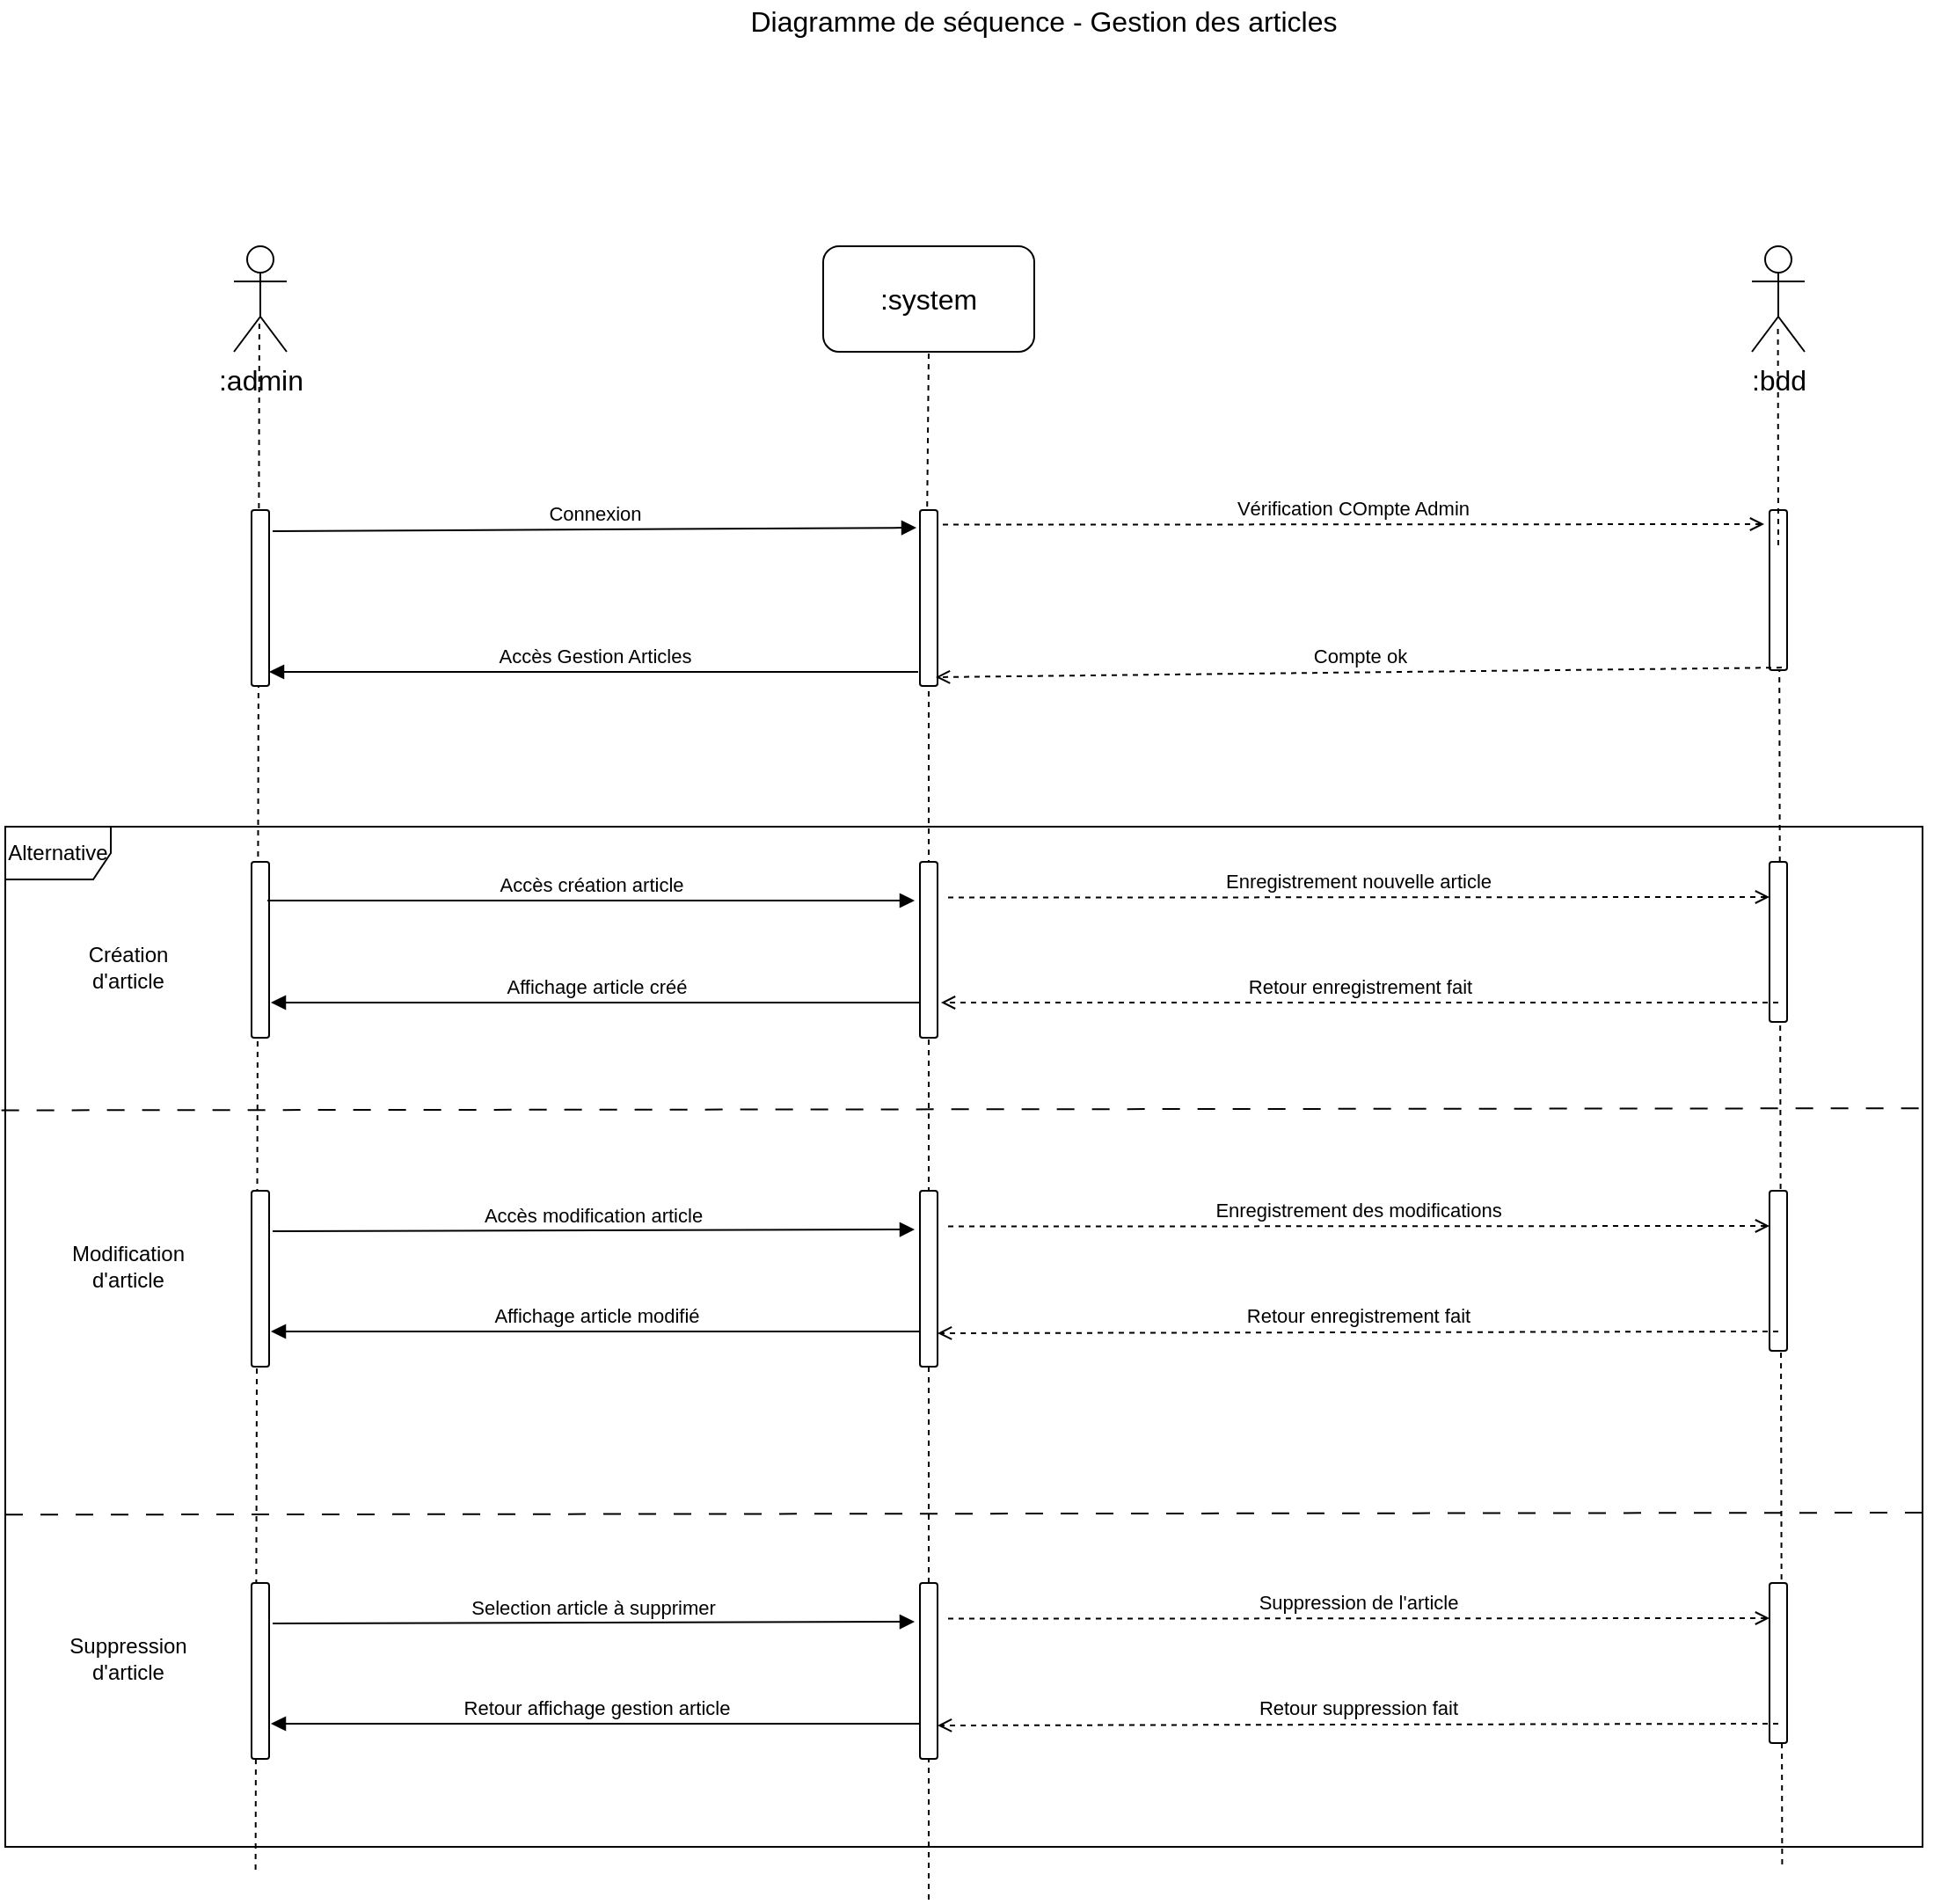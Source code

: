 <mxfile version="14.9.6" type="device"><diagram id="DASf90U16PybuAk900yl" name="Page-1"><mxGraphModel dx="2591" dy="822" grid="1" gridSize="10" guides="1" tooltips="1" connect="1" arrows="1" fold="1" page="1" pageScale="1" pageWidth="1169" pageHeight="827" math="0" shadow="0"><root><mxCell id="0"/><mxCell id="1" parent="0"/><mxCell id="O2BlkwnveokoV5UQZCzY-2" value="Diagramme de séquence - Gestion des articles" style="text;html=1;resizable=0;points=[];autosize=1;align=center;verticalAlign=top;spacingTop=-4;fontSize=16;" parent="1" vertex="1"><mxGeometry x="415" y="50" width="350" height="20" as="geometry"/></mxCell><mxCell id="O2BlkwnveokoV5UQZCzY-3" value=":admin" style="shape=umlActor;verticalLabelPosition=bottom;labelBackgroundColor=#ffffff;verticalAlign=top;html=1;shadow=0;strokeColor=#000000;gradientColor=none;fontSize=16;align=center;" parent="1" vertex="1"><mxGeometry x="130" y="190" width="30" height="60" as="geometry"/></mxCell><mxCell id="O2BlkwnveokoV5UQZCzY-5" value=":system" style="rounded=1;whiteSpace=wrap;html=1;shadow=0;labelBackgroundColor=#ffffff;strokeColor=#000000;gradientColor=none;fontSize=16;align=center;" parent="1" vertex="1"><mxGeometry x="465" y="190" width="120" height="60" as="geometry"/></mxCell><mxCell id="O2BlkwnveokoV5UQZCzY-6" value="" style="endArrow=none;dashed=1;html=1;fontSize=16;entryX=0.482;entryY=0.683;entryDx=0;entryDy=0;entryPerimeter=0;exitX=0.093;exitY=1.003;exitDx=0;exitDy=0;exitPerimeter=0;" parent="1" target="O2BlkwnveokoV5UQZCzY-3" edge="1"><mxGeometry width="50" height="50" relative="1" as="geometry"><mxPoint x="142.3" y="1112.97" as="sourcePoint"/><mxPoint x="90" y="610" as="targetPoint"/></mxGeometry></mxCell><mxCell id="O2BlkwnveokoV5UQZCzY-7" value="" style="endArrow=none;dashed=1;html=1;fontSize=16;entryX=0.5;entryY=1;entryDx=0;entryDy=0;exitX=0.31;exitY=1;exitDx=0;exitDy=0;exitPerimeter=0;" parent="1" source="xpg60Y4Sv5fNELi8Q7hi-9" target="O2BlkwnveokoV5UQZCzY-5" edge="1"><mxGeometry width="50" height="50" relative="1" as="geometry"><mxPoint x="151.2" y="642.88" as="sourcePoint"/><mxPoint x="380" y="291" as="targetPoint"/></mxGeometry></mxCell><mxCell id="O2BlkwnveokoV5UQZCzY-4" value=":bdd" style="shape=umlActor;verticalLabelPosition=bottom;labelBackgroundColor=#ffffff;verticalAlign=top;html=1;shadow=0;strokeColor=#000000;gradientColor=none;fontSize=16;align=center;" parent="1" vertex="1"><mxGeometry x="993" y="190" width="30" height="60" as="geometry"/></mxCell><mxCell id="xpg60Y4Sv5fNELi8Q7hi-9" value="" style="html=1;points=[];perimeter=orthogonalPerimeter;rounded=1;gradientColor=none;" parent="1" vertex="1"><mxGeometry x="520" y="340" width="10" height="100" as="geometry"/></mxCell><mxCell id="xpg60Y4Sv5fNELi8Q7hi-10" value="" style="endArrow=none;dashed=1;html=1;fontSize=16;entryX=0.5;entryY=1;entryDx=0;entryDy=0;" parent="1" target="xpg60Y4Sv5fNELi8Q7hi-9" edge="1"><mxGeometry width="50" height="50" relative="1" as="geometry"><mxPoint x="525" y="1130" as="sourcePoint"/><mxPoint x="380" y="250" as="targetPoint"/></mxGeometry></mxCell><mxCell id="xpg60Y4Sv5fNELi8Q7hi-2" value="Connexion" style="html=1;verticalAlign=bottom;endArrow=block;fontSize=11;entryX=-0.2;entryY=0.1;entryDx=0;entryDy=0;entryPerimeter=0;exitX=1.2;exitY=0.12;exitDx=0;exitDy=0;exitPerimeter=0;" parent="1" source="m9xmeyYo9bTi1PQHXDJ0-3" target="xpg60Y4Sv5fNELi8Q7hi-9" edge="1"><mxGeometry width="80" relative="1" as="geometry"><mxPoint x="170" y="350" as="sourcePoint"/><mxPoint x="380" y="351" as="targetPoint"/></mxGeometry></mxCell><mxCell id="xpg60Y4Sv5fNELi8Q7hi-13" value="" style="endArrow=none;dashed=1;html=1;fontSize=16;entryX=0.556;entryY=0.739;entryDx=0;entryDy=0;entryPerimeter=0;exitX=0.882;exitY=1;exitDx=0;exitDy=0;exitPerimeter=0;" parent="1" target="xpg60Y4Sv5fNELi8Q7hi-11" edge="1"><mxGeometry width="50" height="50" relative="1" as="geometry"><mxPoint x="1010.2" y="1110" as="sourcePoint"/><mxPoint x="1006.68" y="234.34" as="targetPoint"/></mxGeometry></mxCell><mxCell id="xpg60Y4Sv5fNELi8Q7hi-11" value="" style="html=1;points=[];perimeter=orthogonalPerimeter;rounded=1;gradientColor=none;" parent="1" vertex="1"><mxGeometry x="1003" y="340" width="10" height="91" as="geometry"/></mxCell><mxCell id="xpg60Y4Sv5fNELi8Q7hi-8" value="Vérification COmpte Admin" style="html=1;verticalAlign=bottom;endArrow=open;fontSize=11;dashed=1;endFill=0;exitX=1.3;exitY=0.083;exitDx=0;exitDy=0;exitPerimeter=0;" parent="1" source="xpg60Y4Sv5fNELi8Q7hi-9" edge="1"><mxGeometry width="80" relative="1" as="geometry"><mxPoint x="650" y="351.5" as="sourcePoint"/><mxPoint x="1000" y="348" as="targetPoint"/></mxGeometry></mxCell><mxCell id="xpg60Y4Sv5fNELi8Q7hi-14" value="Compte ok" style="html=1;verticalAlign=bottom;endArrow=open;fontSize=11;dashed=1;endFill=0;entryX=0.9;entryY=0.95;entryDx=0;entryDy=0;entryPerimeter=0;exitX=0.7;exitY=0.984;exitDx=0;exitDy=0;exitPerimeter=0;" parent="1" source="xpg60Y4Sv5fNELi8Q7hi-11" target="xpg60Y4Sv5fNELi8Q7hi-9" edge="1"><mxGeometry width="80" relative="1" as="geometry"><mxPoint x="930" y="430" as="sourcePoint"/><mxPoint x="386.68" y="429.56" as="targetPoint"/></mxGeometry></mxCell><mxCell id="xpg60Y4Sv5fNELi8Q7hi-15" value="Accès Gestion Articles" style="html=1;verticalAlign=bottom;endArrow=block;fontSize=11;entryX=1;entryY=0.92;entryDx=0;entryDy=0;entryPerimeter=0;" parent="1" target="m9xmeyYo9bTi1PQHXDJ0-3" edge="1"><mxGeometry width="80" relative="1" as="geometry"><mxPoint x="519" y="432" as="sourcePoint"/><mxPoint x="170" y="432" as="targetPoint"/></mxGeometry></mxCell><mxCell id="xpg60Y4Sv5fNELi8Q7hi-16" value="" style="endArrow=none;dashed=1;html=1;fontSize=16;entryX=0.493;entryY=0.739;entryDx=0;entryDy=0;entryPerimeter=0;" parent="1" target="O2BlkwnveokoV5UQZCzY-4" edge="1"><mxGeometry width="50" height="50" relative="1" as="geometry"><mxPoint x="1008" y="360" as="sourcePoint"/><mxPoint x="390" y="260" as="targetPoint"/></mxGeometry></mxCell><mxCell id="m9xmeyYo9bTi1PQHXDJ0-1" value="Alternative" style="shape=umlFrame;whiteSpace=wrap;html=1;" parent="1" vertex="1"><mxGeometry y="520" width="1090" height="580" as="geometry"/></mxCell><mxCell id="m9xmeyYo9bTi1PQHXDJ0-2" value="" style="endArrow=none;startArrow=none;endFill=0;startFill=0;endSize=8;html=1;verticalAlign=bottom;dashed=1;labelBackgroundColor=none;dashPattern=10 10;exitX=-0.002;exitY=0.278;exitDx=0;exitDy=0;exitPerimeter=0;entryX=1.005;entryY=0.276;entryDx=0;entryDy=0;entryPerimeter=0;" parent="1" source="m9xmeyYo9bTi1PQHXDJ0-1" target="m9xmeyYo9bTi1PQHXDJ0-1" edge="1"><mxGeometry width="160" relative="1" as="geometry"><mxPoint x="150" y="680" as="sourcePoint"/><mxPoint x="1070" y="680" as="targetPoint"/></mxGeometry></mxCell><mxCell id="m9xmeyYo9bTi1PQHXDJ0-3" value="" style="html=1;points=[];perimeter=orthogonalPerimeter;rounded=1;gradientColor=none;" parent="1" vertex="1"><mxGeometry x="140" y="340" width="10" height="100" as="geometry"/></mxCell><mxCell id="m9xmeyYo9bTi1PQHXDJ0-4" value="" style="html=1;points=[];perimeter=orthogonalPerimeter;rounded=1;gradientColor=none;" parent="1" vertex="1"><mxGeometry x="140" y="540" width="10" height="100" as="geometry"/></mxCell><mxCell id="m9xmeyYo9bTi1PQHXDJ0-5" value="" style="html=1;points=[];perimeter=orthogonalPerimeter;rounded=1;gradientColor=none;" parent="1" vertex="1"><mxGeometry x="520" y="540" width="10" height="100" as="geometry"/></mxCell><mxCell id="Nys307fG9cpzOdDXc_Rf-1" value="Création d'article" style="text;html=1;strokeColor=none;fillColor=none;align=center;verticalAlign=middle;whiteSpace=wrap;rounded=0;" vertex="1" parent="1"><mxGeometry x="40" y="580" width="60" height="40" as="geometry"/></mxCell><mxCell id="Nys307fG9cpzOdDXc_Rf-2" value="Modification d'article" style="text;html=1;strokeColor=none;fillColor=none;align=center;verticalAlign=middle;whiteSpace=wrap;rounded=0;" vertex="1" parent="1"><mxGeometry x="40" y="750" width="60" height="40" as="geometry"/></mxCell><mxCell id="Nys307fG9cpzOdDXc_Rf-3" value="Accès création article" style="html=1;verticalAlign=bottom;endArrow=block;fontSize=11;exitX=0.9;exitY=0.22;exitDx=0;exitDy=0;exitPerimeter=0;entryX=-0.3;entryY=0.22;entryDx=0;entryDy=0;entryPerimeter=0;" edge="1" parent="1" source="m9xmeyYo9bTi1PQHXDJ0-4" target="m9xmeyYo9bTi1PQHXDJ0-5"><mxGeometry width="80" relative="1" as="geometry"><mxPoint x="180" y="560" as="sourcePoint"/><mxPoint x="480" y="560" as="targetPoint"/></mxGeometry></mxCell><mxCell id="Nys307fG9cpzOdDXc_Rf-4" value="Enregistrement nouvelle article" style="html=1;verticalAlign=bottom;endArrow=open;fontSize=11;dashed=1;endFill=0;exitX=1.3;exitY=0.083;exitDx=0;exitDy=0;exitPerimeter=0;" edge="1" parent="1"><mxGeometry width="80" relative="1" as="geometry"><mxPoint x="536" y="560.3" as="sourcePoint"/><mxPoint x="1003" y="560" as="targetPoint"/></mxGeometry></mxCell><mxCell id="Nys307fG9cpzOdDXc_Rf-5" value="" style="html=1;points=[];perimeter=orthogonalPerimeter;rounded=1;gradientColor=none;" vertex="1" parent="1"><mxGeometry x="1003" y="540" width="10" height="91" as="geometry"/></mxCell><mxCell id="Nys307fG9cpzOdDXc_Rf-7" value="Retour enregistrement fait" style="html=1;verticalAlign=bottom;endArrow=open;fontSize=11;dashed=1;endFill=0;entryX=0.9;entryY=0.95;entryDx=0;entryDy=0;entryPerimeter=0;exitX=0.5;exitY=0.879;exitDx=0;exitDy=0;exitPerimeter=0;" edge="1" parent="1" source="Nys307fG9cpzOdDXc_Rf-5"><mxGeometry width="80" relative="1" as="geometry"><mxPoint x="1013" y="614.544" as="sourcePoint"/><mxPoint x="532" y="620" as="targetPoint"/></mxGeometry></mxCell><mxCell id="Nys307fG9cpzOdDXc_Rf-8" value="Affichage article créé" style="html=1;verticalAlign=bottom;endArrow=block;fontSize=11;entryX=1;entryY=0.92;entryDx=0;entryDy=0;entryPerimeter=0;" edge="1" parent="1"><mxGeometry width="80" relative="1" as="geometry"><mxPoint x="520" y="620" as="sourcePoint"/><mxPoint x="151" y="620" as="targetPoint"/></mxGeometry></mxCell><mxCell id="Nys307fG9cpzOdDXc_Rf-9" value="" style="html=1;points=[];perimeter=orthogonalPerimeter;rounded=1;gradientColor=none;" vertex="1" parent="1"><mxGeometry x="140" y="727" width="10" height="100" as="geometry"/></mxCell><mxCell id="Nys307fG9cpzOdDXc_Rf-10" value="" style="html=1;points=[];perimeter=orthogonalPerimeter;rounded=1;gradientColor=none;" vertex="1" parent="1"><mxGeometry x="520" y="727" width="10" height="100" as="geometry"/></mxCell><mxCell id="Nys307fG9cpzOdDXc_Rf-11" value="Accès modification article" style="html=1;verticalAlign=bottom;endArrow=block;fontSize=11;entryX=-0.3;entryY=0.22;entryDx=0;entryDy=0;entryPerimeter=0;exitX=1.2;exitY=0.23;exitDx=0;exitDy=0;exitPerimeter=0;" edge="1" parent="1" source="Nys307fG9cpzOdDXc_Rf-9" target="Nys307fG9cpzOdDXc_Rf-10"><mxGeometry width="80" relative="1" as="geometry"><mxPoint x="170" y="749" as="sourcePoint"/><mxPoint x="480" y="747" as="targetPoint"/></mxGeometry></mxCell><mxCell id="Nys307fG9cpzOdDXc_Rf-12" value="Enregistrement des modifications" style="html=1;verticalAlign=bottom;endArrow=open;fontSize=11;dashed=1;endFill=0;exitX=1.3;exitY=0.083;exitDx=0;exitDy=0;exitPerimeter=0;" edge="1" parent="1"><mxGeometry width="80" relative="1" as="geometry"><mxPoint x="536" y="747.3" as="sourcePoint"/><mxPoint x="1003" y="747" as="targetPoint"/></mxGeometry></mxCell><mxCell id="Nys307fG9cpzOdDXc_Rf-13" value="" style="html=1;points=[];perimeter=orthogonalPerimeter;rounded=1;gradientColor=none;" vertex="1" parent="1"><mxGeometry x="1003" y="727" width="10" height="91" as="geometry"/></mxCell><mxCell id="Nys307fG9cpzOdDXc_Rf-14" value="Retour enregistrement fait" style="html=1;verticalAlign=bottom;endArrow=open;fontSize=11;dashed=1;endFill=0;exitX=0.5;exitY=0.879;exitDx=0;exitDy=0;exitPerimeter=0;entryX=1;entryY=0.81;entryDx=0;entryDy=0;entryPerimeter=0;" edge="1" parent="1" source="Nys307fG9cpzOdDXc_Rf-13" target="Nys307fG9cpzOdDXc_Rf-10"><mxGeometry width="80" relative="1" as="geometry"><mxPoint x="993" y="885.544" as="sourcePoint"/><mxPoint x="530" y="816" as="targetPoint"/></mxGeometry></mxCell><mxCell id="Nys307fG9cpzOdDXc_Rf-15" value="Affichage article modifié" style="html=1;verticalAlign=bottom;endArrow=block;fontSize=11;entryX=1;entryY=0.92;entryDx=0;entryDy=0;entryPerimeter=0;" edge="1" parent="1"><mxGeometry width="80" relative="1" as="geometry"><mxPoint x="520" y="807" as="sourcePoint"/><mxPoint x="151" y="807" as="targetPoint"/></mxGeometry></mxCell><mxCell id="Nys307fG9cpzOdDXc_Rf-16" value="" style="endArrow=none;startArrow=none;endFill=0;startFill=0;endSize=8;html=1;verticalAlign=bottom;dashed=1;labelBackgroundColor=none;dashPattern=10 10;exitX=-0.002;exitY=0.278;exitDx=0;exitDy=0;exitPerimeter=0;entryX=1.005;entryY=0.276;entryDx=0;entryDy=0;entryPerimeter=0;" edge="1" parent="1"><mxGeometry width="160" relative="1" as="geometry"><mxPoint x="1.634e-13" y="911.16" as="sourcePoint"/><mxPoint x="1097.63" y="910.0" as="targetPoint"/></mxGeometry></mxCell><mxCell id="Nys307fG9cpzOdDXc_Rf-34" value="Suppression d'article" style="text;html=1;strokeColor=none;fillColor=none;align=center;verticalAlign=middle;whiteSpace=wrap;rounded=0;" vertex="1" parent="1"><mxGeometry x="40" y="973" width="60" height="40" as="geometry"/></mxCell><mxCell id="Nys307fG9cpzOdDXc_Rf-35" value="" style="html=1;points=[];perimeter=orthogonalPerimeter;rounded=1;gradientColor=none;" vertex="1" parent="1"><mxGeometry x="140" y="950" width="10" height="100" as="geometry"/></mxCell><mxCell id="Nys307fG9cpzOdDXc_Rf-36" value="" style="html=1;points=[];perimeter=orthogonalPerimeter;rounded=1;gradientColor=none;" vertex="1" parent="1"><mxGeometry x="520" y="950" width="10" height="100" as="geometry"/></mxCell><mxCell id="Nys307fG9cpzOdDXc_Rf-37" value="Selection article à supprimer" style="html=1;verticalAlign=bottom;endArrow=block;fontSize=11;entryX=-0.3;entryY=0.22;entryDx=0;entryDy=0;entryPerimeter=0;exitX=1.2;exitY=0.23;exitDx=0;exitDy=0;exitPerimeter=0;" edge="1" parent="1" source="Nys307fG9cpzOdDXc_Rf-35" target="Nys307fG9cpzOdDXc_Rf-36"><mxGeometry width="80" relative="1" as="geometry"><mxPoint x="170" y="972" as="sourcePoint"/><mxPoint x="480" y="970" as="targetPoint"/></mxGeometry></mxCell><mxCell id="Nys307fG9cpzOdDXc_Rf-38" value="Suppression de l'article" style="html=1;verticalAlign=bottom;endArrow=open;fontSize=11;dashed=1;endFill=0;exitX=1.3;exitY=0.083;exitDx=0;exitDy=0;exitPerimeter=0;" edge="1" parent="1"><mxGeometry width="80" relative="1" as="geometry"><mxPoint x="536" y="970.3" as="sourcePoint"/><mxPoint x="1003" y="970" as="targetPoint"/></mxGeometry></mxCell><mxCell id="Nys307fG9cpzOdDXc_Rf-39" value="" style="html=1;points=[];perimeter=orthogonalPerimeter;rounded=1;gradientColor=none;" vertex="1" parent="1"><mxGeometry x="1003" y="950" width="10" height="91" as="geometry"/></mxCell><mxCell id="Nys307fG9cpzOdDXc_Rf-40" value="Retour suppression fait" style="html=1;verticalAlign=bottom;endArrow=open;fontSize=11;dashed=1;endFill=0;exitX=0.5;exitY=0.879;exitDx=0;exitDy=0;exitPerimeter=0;entryX=1;entryY=0.81;entryDx=0;entryDy=0;entryPerimeter=0;" edge="1" parent="1" source="Nys307fG9cpzOdDXc_Rf-39" target="Nys307fG9cpzOdDXc_Rf-36"><mxGeometry width="80" relative="1" as="geometry"><mxPoint x="993" y="1108.544" as="sourcePoint"/><mxPoint x="530" y="1039" as="targetPoint"/></mxGeometry></mxCell><mxCell id="Nys307fG9cpzOdDXc_Rf-41" value="Retour affichage gestion article" style="html=1;verticalAlign=bottom;endArrow=block;fontSize=11;entryX=1;entryY=0.92;entryDx=0;entryDy=0;entryPerimeter=0;" edge="1" parent="1"><mxGeometry width="80" relative="1" as="geometry"><mxPoint x="520" y="1030" as="sourcePoint"/><mxPoint x="151" y="1030" as="targetPoint"/></mxGeometry></mxCell></root></mxGraphModel></diagram></mxfile>